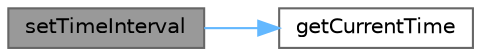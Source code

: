 digraph "setTimeInterval"
{
 // LATEX_PDF_SIZE
  bgcolor="transparent";
  edge [fontname=Helvetica,fontsize=10,labelfontname=Helvetica,labelfontsize=10];
  node [fontname=Helvetica,fontsize=10,shape=box,height=0.2,width=0.4];
  rankdir="LR";
  Node1 [label="setTimeInterval",height=0.2,width=0.4,color="gray40", fillcolor="grey60", style="filled", fontcolor="black",tooltip="Set time interval."];
  Node1 -> Node2 [color="steelblue1",style="solid"];
  Node2 [label="getCurrentTime",height=0.2,width=0.4,color="grey40", fillcolor="white", style="filled",URL="$TimeUtils_8c.html#aee85a3385434e4615f588684cb7c5aca",tooltip="Retrieves the current time in seconds."];
}
